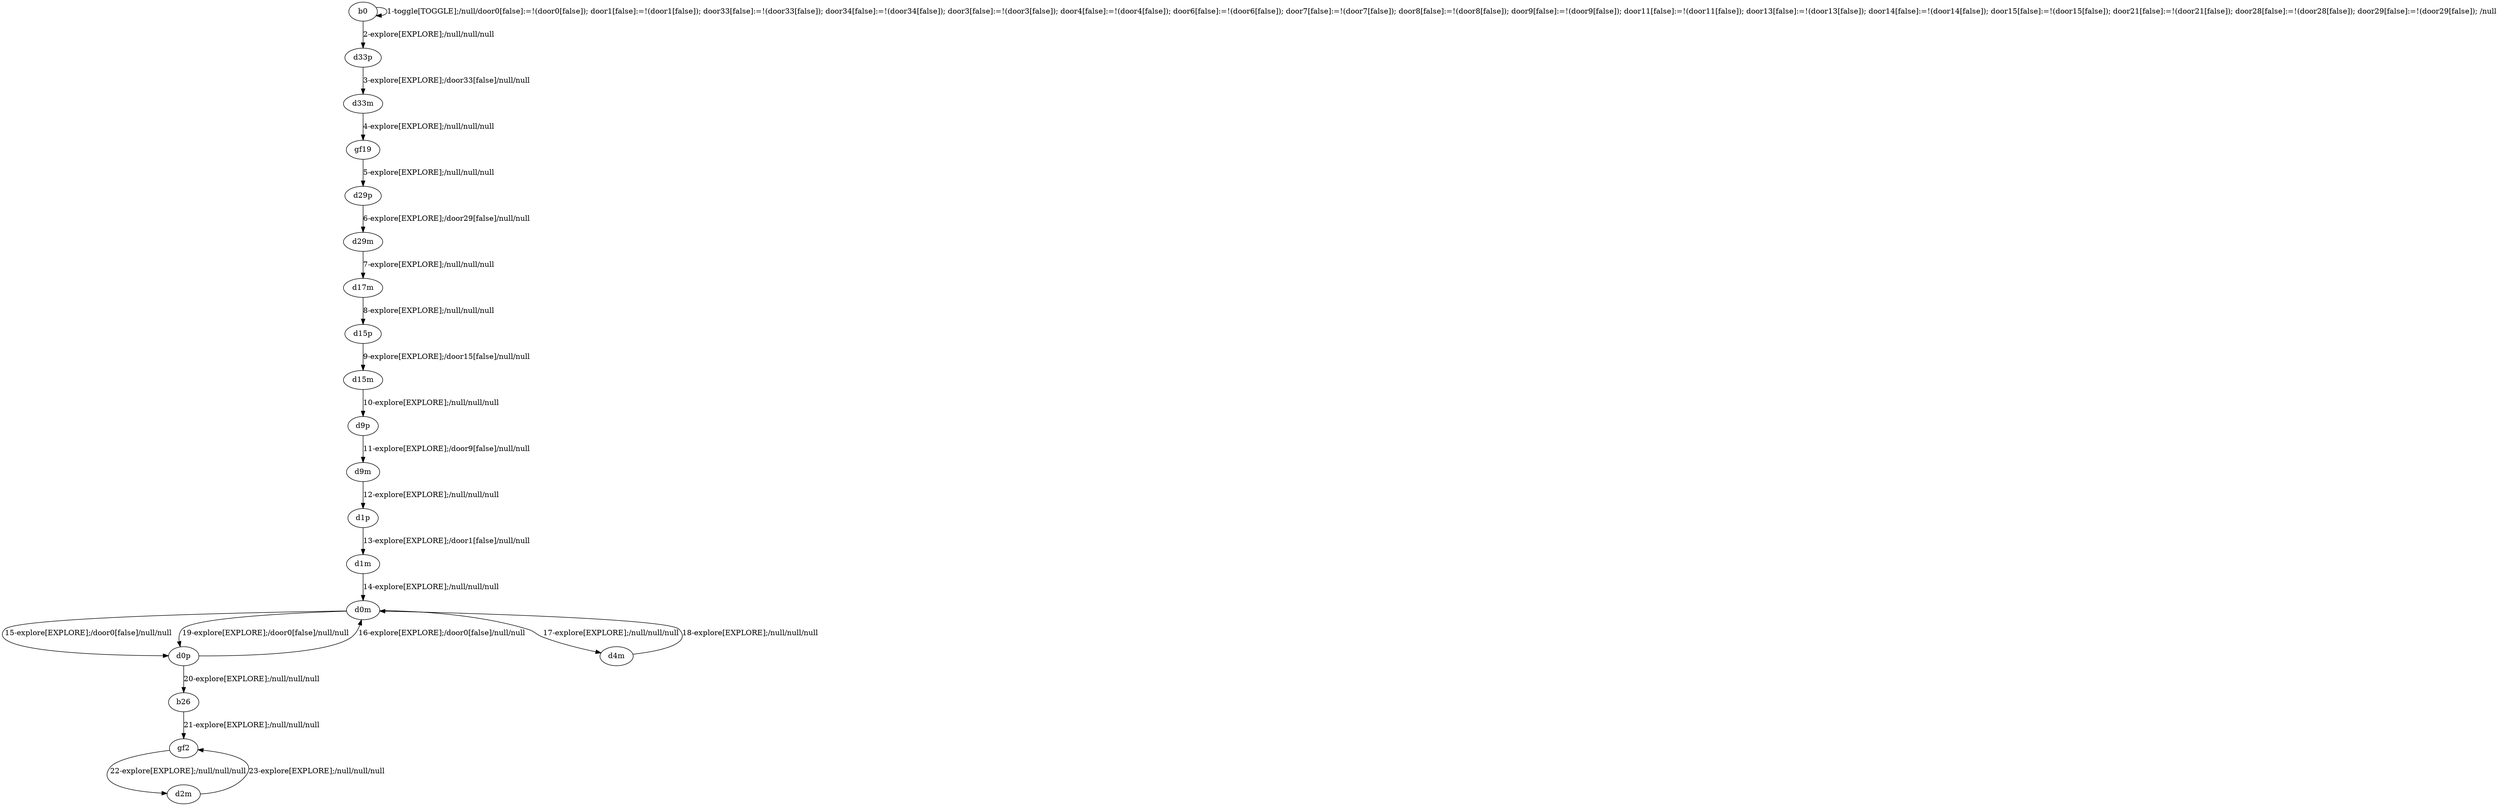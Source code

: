 # Total number of goals covered by this test: 1
# d2m --> gf2

digraph g {
"b0" -> "b0" [label = "1-toggle[TOGGLE];/null/door0[false]:=!(door0[false]); door1[false]:=!(door1[false]); door33[false]:=!(door33[false]); door34[false]:=!(door34[false]); door3[false]:=!(door3[false]); door4[false]:=!(door4[false]); door6[false]:=!(door6[false]); door7[false]:=!(door7[false]); door8[false]:=!(door8[false]); door9[false]:=!(door9[false]); door11[false]:=!(door11[false]); door13[false]:=!(door13[false]); door14[false]:=!(door14[false]); door15[false]:=!(door15[false]); door21[false]:=!(door21[false]); door28[false]:=!(door28[false]); door29[false]:=!(door29[false]); /null"];
"b0" -> "d33p" [label = "2-explore[EXPLORE];/null/null/null"];
"d33p" -> "d33m" [label = "3-explore[EXPLORE];/door33[false]/null/null"];
"d33m" -> "gf19" [label = "4-explore[EXPLORE];/null/null/null"];
"gf19" -> "d29p" [label = "5-explore[EXPLORE];/null/null/null"];
"d29p" -> "d29m" [label = "6-explore[EXPLORE];/door29[false]/null/null"];
"d29m" -> "d17m" [label = "7-explore[EXPLORE];/null/null/null"];
"d17m" -> "d15p" [label = "8-explore[EXPLORE];/null/null/null"];
"d15p" -> "d15m" [label = "9-explore[EXPLORE];/door15[false]/null/null"];
"d15m" -> "d9p" [label = "10-explore[EXPLORE];/null/null/null"];
"d9p" -> "d9m" [label = "11-explore[EXPLORE];/door9[false]/null/null"];
"d9m" -> "d1p" [label = "12-explore[EXPLORE];/null/null/null"];
"d1p" -> "d1m" [label = "13-explore[EXPLORE];/door1[false]/null/null"];
"d1m" -> "d0m" [label = "14-explore[EXPLORE];/null/null/null"];
"d0m" -> "d0p" [label = "15-explore[EXPLORE];/door0[false]/null/null"];
"d0p" -> "d0m" [label = "16-explore[EXPLORE];/door0[false]/null/null"];
"d0m" -> "d4m" [label = "17-explore[EXPLORE];/null/null/null"];
"d4m" -> "d0m" [label = "18-explore[EXPLORE];/null/null/null"];
"d0m" -> "d0p" [label = "19-explore[EXPLORE];/door0[false]/null/null"];
"d0p" -> "b26" [label = "20-explore[EXPLORE];/null/null/null"];
"b26" -> "gf2" [label = "21-explore[EXPLORE];/null/null/null"];
"gf2" -> "d2m" [label = "22-explore[EXPLORE];/null/null/null"];
"d2m" -> "gf2" [label = "23-explore[EXPLORE];/null/null/null"];
}